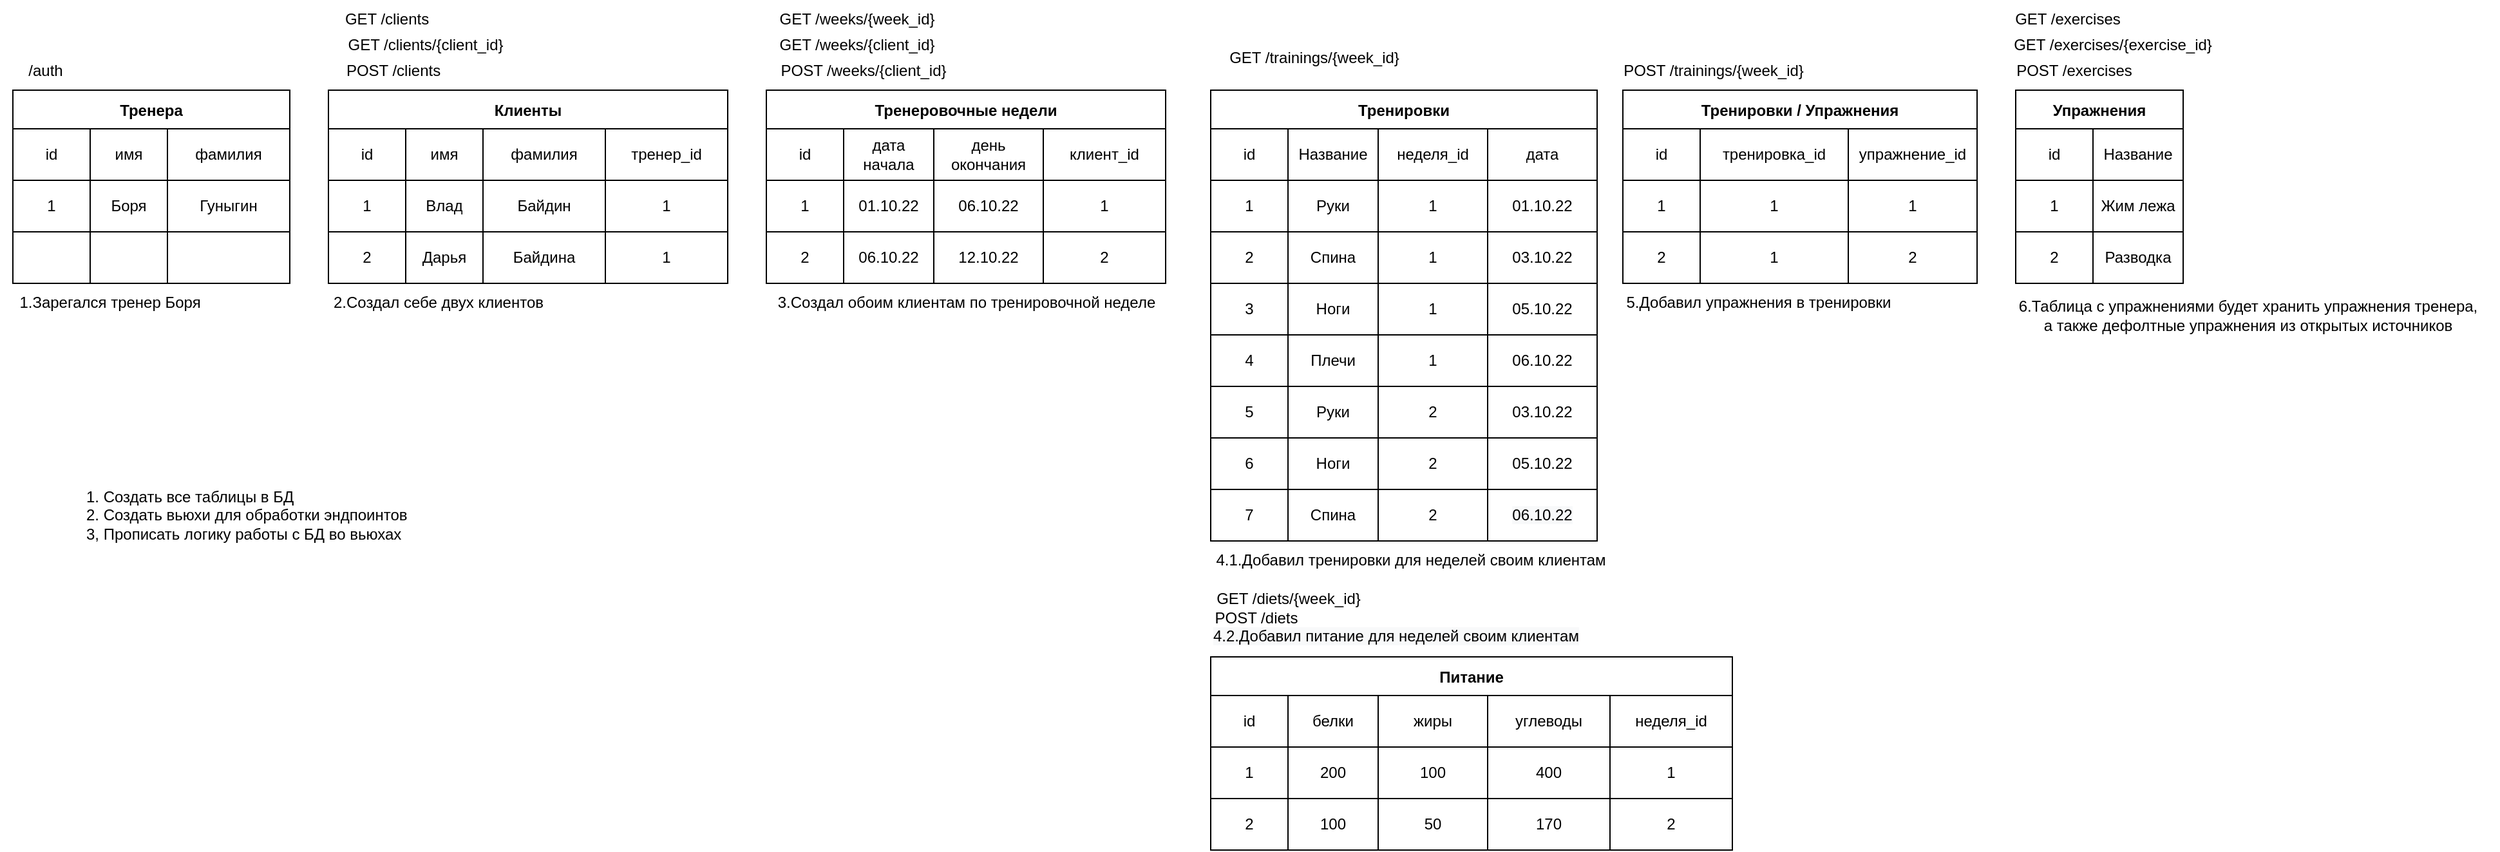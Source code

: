 <mxfile version="20.5.1" type="github">
  <diagram id="R2lEEEUBdFMjLlhIrx00" name="Page-1">
    <mxGraphModel dx="780" dy="605" grid="1" gridSize="10" guides="1" tooltips="1" connect="1" arrows="1" fold="1" page="1" pageScale="1" pageWidth="850" pageHeight="1100" math="0" shadow="0" extFonts="Permanent Marker^https://fonts.googleapis.com/css?family=Permanent+Marker">
      <root>
        <mxCell id="0" />
        <mxCell id="1" parent="0" />
        <mxCell id="WvGkUx12fN6-GQ40ByEk-75" value="Тренера" style="shape=table;startSize=30;container=1;collapsible=0;childLayout=tableLayout;fontStyle=1;align=center;" parent="1" vertex="1">
          <mxGeometry x="220" y="140" width="215" height="150" as="geometry" />
        </mxCell>
        <mxCell id="WvGkUx12fN6-GQ40ByEk-76" value="" style="shape=tableRow;horizontal=0;startSize=0;swimlaneHead=0;swimlaneBody=0;top=0;left=0;bottom=0;right=0;collapsible=0;dropTarget=0;fillColor=none;points=[[0,0.5],[1,0.5]];portConstraint=eastwest;" parent="WvGkUx12fN6-GQ40ByEk-75" vertex="1">
          <mxGeometry y="30" width="215" height="40" as="geometry" />
        </mxCell>
        <mxCell id="WvGkUx12fN6-GQ40ByEk-77" value="id" style="shape=partialRectangle;html=1;whiteSpace=wrap;connectable=0;fillColor=none;top=0;left=0;bottom=0;right=0;overflow=hidden;" parent="WvGkUx12fN6-GQ40ByEk-76" vertex="1">
          <mxGeometry width="60" height="40" as="geometry">
            <mxRectangle width="60" height="40" as="alternateBounds" />
          </mxGeometry>
        </mxCell>
        <mxCell id="WvGkUx12fN6-GQ40ByEk-78" value="имя" style="shape=partialRectangle;html=1;whiteSpace=wrap;connectable=0;fillColor=none;top=0;left=0;bottom=0;right=0;overflow=hidden;" parent="WvGkUx12fN6-GQ40ByEk-76" vertex="1">
          <mxGeometry x="60" width="60" height="40" as="geometry">
            <mxRectangle width="60" height="40" as="alternateBounds" />
          </mxGeometry>
        </mxCell>
        <mxCell id="WvGkUx12fN6-GQ40ByEk-79" value="фамилия" style="shape=partialRectangle;html=1;whiteSpace=wrap;connectable=0;fillColor=none;top=0;left=0;bottom=0;right=0;overflow=hidden;" parent="WvGkUx12fN6-GQ40ByEk-76" vertex="1">
          <mxGeometry x="120" width="95" height="40" as="geometry">
            <mxRectangle width="95" height="40" as="alternateBounds" />
          </mxGeometry>
        </mxCell>
        <mxCell id="WvGkUx12fN6-GQ40ByEk-80" value="" style="shape=tableRow;horizontal=0;startSize=0;swimlaneHead=0;swimlaneBody=0;top=0;left=0;bottom=0;right=0;collapsible=0;dropTarget=0;fillColor=none;points=[[0,0.5],[1,0.5]];portConstraint=eastwest;" parent="WvGkUx12fN6-GQ40ByEk-75" vertex="1">
          <mxGeometry y="70" width="215" height="40" as="geometry" />
        </mxCell>
        <mxCell id="WvGkUx12fN6-GQ40ByEk-81" value="1" style="shape=partialRectangle;html=1;whiteSpace=wrap;connectable=0;fillColor=none;top=0;left=0;bottom=0;right=0;overflow=hidden;" parent="WvGkUx12fN6-GQ40ByEk-80" vertex="1">
          <mxGeometry width="60" height="40" as="geometry">
            <mxRectangle width="60" height="40" as="alternateBounds" />
          </mxGeometry>
        </mxCell>
        <mxCell id="WvGkUx12fN6-GQ40ByEk-82" value="Боря" style="shape=partialRectangle;html=1;whiteSpace=wrap;connectable=0;fillColor=none;top=0;left=0;bottom=0;right=0;overflow=hidden;" parent="WvGkUx12fN6-GQ40ByEk-80" vertex="1">
          <mxGeometry x="60" width="60" height="40" as="geometry">
            <mxRectangle width="60" height="40" as="alternateBounds" />
          </mxGeometry>
        </mxCell>
        <mxCell id="WvGkUx12fN6-GQ40ByEk-83" value="Гуныгин" style="shape=partialRectangle;html=1;whiteSpace=wrap;connectable=0;fillColor=none;top=0;left=0;bottom=0;right=0;overflow=hidden;" parent="WvGkUx12fN6-GQ40ByEk-80" vertex="1">
          <mxGeometry x="120" width="95" height="40" as="geometry">
            <mxRectangle width="95" height="40" as="alternateBounds" />
          </mxGeometry>
        </mxCell>
        <mxCell id="WvGkUx12fN6-GQ40ByEk-84" value="" style="shape=tableRow;horizontal=0;startSize=0;swimlaneHead=0;swimlaneBody=0;top=0;left=0;bottom=0;right=0;collapsible=0;dropTarget=0;fillColor=none;points=[[0,0.5],[1,0.5]];portConstraint=eastwest;" parent="WvGkUx12fN6-GQ40ByEk-75" vertex="1">
          <mxGeometry y="110" width="215" height="40" as="geometry" />
        </mxCell>
        <mxCell id="WvGkUx12fN6-GQ40ByEk-85" value="" style="shape=partialRectangle;html=1;whiteSpace=wrap;connectable=0;fillColor=none;top=0;left=0;bottom=0;right=0;overflow=hidden;" parent="WvGkUx12fN6-GQ40ByEk-84" vertex="1">
          <mxGeometry width="60" height="40" as="geometry">
            <mxRectangle width="60" height="40" as="alternateBounds" />
          </mxGeometry>
        </mxCell>
        <mxCell id="WvGkUx12fN6-GQ40ByEk-86" value="" style="shape=partialRectangle;html=1;whiteSpace=wrap;connectable=0;fillColor=none;top=0;left=0;bottom=0;right=0;overflow=hidden;" parent="WvGkUx12fN6-GQ40ByEk-84" vertex="1">
          <mxGeometry x="60" width="60" height="40" as="geometry">
            <mxRectangle width="60" height="40" as="alternateBounds" />
          </mxGeometry>
        </mxCell>
        <mxCell id="WvGkUx12fN6-GQ40ByEk-87" value="" style="shape=partialRectangle;html=1;whiteSpace=wrap;connectable=0;fillColor=none;top=0;left=0;bottom=0;right=0;overflow=hidden;" parent="WvGkUx12fN6-GQ40ByEk-84" vertex="1">
          <mxGeometry x="120" width="95" height="40" as="geometry">
            <mxRectangle width="95" height="40" as="alternateBounds" />
          </mxGeometry>
        </mxCell>
        <mxCell id="WvGkUx12fN6-GQ40ByEk-106" value="Клиенты" style="shape=table;startSize=30;container=1;collapsible=0;childLayout=tableLayout;fontStyle=1;align=center;" parent="1" vertex="1">
          <mxGeometry x="465" y="140" width="310" height="150" as="geometry" />
        </mxCell>
        <mxCell id="WvGkUx12fN6-GQ40ByEk-107" value="" style="shape=tableRow;horizontal=0;startSize=0;swimlaneHead=0;swimlaneBody=0;top=0;left=0;bottom=0;right=0;collapsible=0;dropTarget=0;fillColor=none;points=[[0,0.5],[1,0.5]];portConstraint=eastwest;" parent="WvGkUx12fN6-GQ40ByEk-106" vertex="1">
          <mxGeometry y="30" width="310" height="40" as="geometry" />
        </mxCell>
        <mxCell id="WvGkUx12fN6-GQ40ByEk-108" value="id" style="shape=partialRectangle;html=1;whiteSpace=wrap;connectable=0;fillColor=none;top=0;left=0;bottom=0;right=0;overflow=hidden;" parent="WvGkUx12fN6-GQ40ByEk-107" vertex="1">
          <mxGeometry width="60" height="40" as="geometry">
            <mxRectangle width="60" height="40" as="alternateBounds" />
          </mxGeometry>
        </mxCell>
        <mxCell id="WvGkUx12fN6-GQ40ByEk-109" value="имя" style="shape=partialRectangle;html=1;whiteSpace=wrap;connectable=0;fillColor=none;top=0;left=0;bottom=0;right=0;overflow=hidden;" parent="WvGkUx12fN6-GQ40ByEk-107" vertex="1">
          <mxGeometry x="60" width="60" height="40" as="geometry">
            <mxRectangle width="60" height="40" as="alternateBounds" />
          </mxGeometry>
        </mxCell>
        <mxCell id="WvGkUx12fN6-GQ40ByEk-110" value="фамилия" style="shape=partialRectangle;html=1;whiteSpace=wrap;connectable=0;fillColor=none;top=0;left=0;bottom=0;right=0;overflow=hidden;" parent="WvGkUx12fN6-GQ40ByEk-107" vertex="1">
          <mxGeometry x="120" width="95" height="40" as="geometry">
            <mxRectangle width="95" height="40" as="alternateBounds" />
          </mxGeometry>
        </mxCell>
        <mxCell id="WvGkUx12fN6-GQ40ByEk-128" value="тренер_id" style="shape=partialRectangle;html=1;whiteSpace=wrap;connectable=0;fillColor=none;top=0;left=0;bottom=0;right=0;overflow=hidden;" parent="WvGkUx12fN6-GQ40ByEk-107" vertex="1">
          <mxGeometry x="215" width="95" height="40" as="geometry">
            <mxRectangle width="95" height="40" as="alternateBounds" />
          </mxGeometry>
        </mxCell>
        <mxCell id="WvGkUx12fN6-GQ40ByEk-111" value="" style="shape=tableRow;horizontal=0;startSize=0;swimlaneHead=0;swimlaneBody=0;top=0;left=0;bottom=0;right=0;collapsible=0;dropTarget=0;fillColor=none;points=[[0,0.5],[1,0.5]];portConstraint=eastwest;" parent="WvGkUx12fN6-GQ40ByEk-106" vertex="1">
          <mxGeometry y="70" width="310" height="40" as="geometry" />
        </mxCell>
        <mxCell id="WvGkUx12fN6-GQ40ByEk-112" value="1" style="shape=partialRectangle;html=1;whiteSpace=wrap;connectable=0;fillColor=none;top=0;left=0;bottom=0;right=0;overflow=hidden;" parent="WvGkUx12fN6-GQ40ByEk-111" vertex="1">
          <mxGeometry width="60" height="40" as="geometry">
            <mxRectangle width="60" height="40" as="alternateBounds" />
          </mxGeometry>
        </mxCell>
        <mxCell id="WvGkUx12fN6-GQ40ByEk-113" value="Влад" style="shape=partialRectangle;html=1;whiteSpace=wrap;connectable=0;fillColor=none;top=0;left=0;bottom=0;right=0;overflow=hidden;" parent="WvGkUx12fN6-GQ40ByEk-111" vertex="1">
          <mxGeometry x="60" width="60" height="40" as="geometry">
            <mxRectangle width="60" height="40" as="alternateBounds" />
          </mxGeometry>
        </mxCell>
        <mxCell id="WvGkUx12fN6-GQ40ByEk-114" value="Байдин" style="shape=partialRectangle;html=1;whiteSpace=wrap;connectable=0;fillColor=none;top=0;left=0;bottom=0;right=0;overflow=hidden;" parent="WvGkUx12fN6-GQ40ByEk-111" vertex="1">
          <mxGeometry x="120" width="95" height="40" as="geometry">
            <mxRectangle width="95" height="40" as="alternateBounds" />
          </mxGeometry>
        </mxCell>
        <mxCell id="WvGkUx12fN6-GQ40ByEk-129" value="1" style="shape=partialRectangle;html=1;whiteSpace=wrap;connectable=0;fillColor=none;top=0;left=0;bottom=0;right=0;overflow=hidden;" parent="WvGkUx12fN6-GQ40ByEk-111" vertex="1">
          <mxGeometry x="215" width="95" height="40" as="geometry">
            <mxRectangle width="95" height="40" as="alternateBounds" />
          </mxGeometry>
        </mxCell>
        <mxCell id="WvGkUx12fN6-GQ40ByEk-115" value="" style="shape=tableRow;horizontal=0;startSize=0;swimlaneHead=0;swimlaneBody=0;top=0;left=0;bottom=0;right=0;collapsible=0;dropTarget=0;fillColor=none;points=[[0,0.5],[1,0.5]];portConstraint=eastwest;" parent="WvGkUx12fN6-GQ40ByEk-106" vertex="1">
          <mxGeometry y="110" width="310" height="40" as="geometry" />
        </mxCell>
        <mxCell id="WvGkUx12fN6-GQ40ByEk-116" value="2" style="shape=partialRectangle;html=1;whiteSpace=wrap;connectable=0;fillColor=none;top=0;left=0;bottom=0;right=0;overflow=hidden;" parent="WvGkUx12fN6-GQ40ByEk-115" vertex="1">
          <mxGeometry width="60" height="40" as="geometry">
            <mxRectangle width="60" height="40" as="alternateBounds" />
          </mxGeometry>
        </mxCell>
        <mxCell id="WvGkUx12fN6-GQ40ByEk-117" value="Дарья" style="shape=partialRectangle;html=1;whiteSpace=wrap;connectable=0;fillColor=none;top=0;left=0;bottom=0;right=0;overflow=hidden;" parent="WvGkUx12fN6-GQ40ByEk-115" vertex="1">
          <mxGeometry x="60" width="60" height="40" as="geometry">
            <mxRectangle width="60" height="40" as="alternateBounds" />
          </mxGeometry>
        </mxCell>
        <mxCell id="WvGkUx12fN6-GQ40ByEk-118" value="Байдина" style="shape=partialRectangle;html=1;whiteSpace=wrap;connectable=0;fillColor=none;top=0;left=0;bottom=0;right=0;overflow=hidden;" parent="WvGkUx12fN6-GQ40ByEk-115" vertex="1">
          <mxGeometry x="120" width="95" height="40" as="geometry">
            <mxRectangle width="95" height="40" as="alternateBounds" />
          </mxGeometry>
        </mxCell>
        <mxCell id="WvGkUx12fN6-GQ40ByEk-130" value="1" style="shape=partialRectangle;html=1;whiteSpace=wrap;connectable=0;fillColor=none;top=0;left=0;bottom=0;right=0;overflow=hidden;" parent="WvGkUx12fN6-GQ40ByEk-115" vertex="1">
          <mxGeometry x="215" width="95" height="40" as="geometry">
            <mxRectangle width="95" height="40" as="alternateBounds" />
          </mxGeometry>
        </mxCell>
        <mxCell id="WvGkUx12fN6-GQ40ByEk-131" value="Тренеровочные недели" style="shape=table;startSize=30;container=1;collapsible=0;childLayout=tableLayout;fontStyle=1;align=center;" parent="1" vertex="1">
          <mxGeometry x="805" y="140" width="310" height="150" as="geometry" />
        </mxCell>
        <mxCell id="WvGkUx12fN6-GQ40ByEk-132" value="" style="shape=tableRow;horizontal=0;startSize=0;swimlaneHead=0;swimlaneBody=0;top=0;left=0;bottom=0;right=0;collapsible=0;dropTarget=0;fillColor=none;points=[[0,0.5],[1,0.5]];portConstraint=eastwest;" parent="WvGkUx12fN6-GQ40ByEk-131" vertex="1">
          <mxGeometry y="30" width="310" height="40" as="geometry" />
        </mxCell>
        <mxCell id="WvGkUx12fN6-GQ40ByEk-133" value="id" style="shape=partialRectangle;html=1;whiteSpace=wrap;connectable=0;fillColor=none;top=0;left=0;bottom=0;right=0;overflow=hidden;" parent="WvGkUx12fN6-GQ40ByEk-132" vertex="1">
          <mxGeometry width="60" height="40" as="geometry">
            <mxRectangle width="60" height="40" as="alternateBounds" />
          </mxGeometry>
        </mxCell>
        <mxCell id="WvGkUx12fN6-GQ40ByEk-134" value="дата&lt;br&gt;начала" style="shape=partialRectangle;html=1;whiteSpace=wrap;connectable=0;fillColor=none;top=0;left=0;bottom=0;right=0;overflow=hidden;" parent="WvGkUx12fN6-GQ40ByEk-132" vertex="1">
          <mxGeometry x="60" width="70" height="40" as="geometry">
            <mxRectangle width="70" height="40" as="alternateBounds" />
          </mxGeometry>
        </mxCell>
        <mxCell id="WvGkUx12fN6-GQ40ByEk-135" value="день окончания" style="shape=partialRectangle;html=1;whiteSpace=wrap;connectable=0;fillColor=none;top=0;left=0;bottom=0;right=0;overflow=hidden;" parent="WvGkUx12fN6-GQ40ByEk-132" vertex="1">
          <mxGeometry x="130" width="85" height="40" as="geometry">
            <mxRectangle width="85" height="40" as="alternateBounds" />
          </mxGeometry>
        </mxCell>
        <mxCell id="WvGkUx12fN6-GQ40ByEk-136" value="клиент_id" style="shape=partialRectangle;html=1;whiteSpace=wrap;connectable=0;fillColor=none;top=0;left=0;bottom=0;right=0;overflow=hidden;" parent="WvGkUx12fN6-GQ40ByEk-132" vertex="1">
          <mxGeometry x="215" width="95" height="40" as="geometry">
            <mxRectangle width="95" height="40" as="alternateBounds" />
          </mxGeometry>
        </mxCell>
        <mxCell id="WvGkUx12fN6-GQ40ByEk-137" value="" style="shape=tableRow;horizontal=0;startSize=0;swimlaneHead=0;swimlaneBody=0;top=0;left=0;bottom=0;right=0;collapsible=0;dropTarget=0;fillColor=none;points=[[0,0.5],[1,0.5]];portConstraint=eastwest;" parent="WvGkUx12fN6-GQ40ByEk-131" vertex="1">
          <mxGeometry y="70" width="310" height="40" as="geometry" />
        </mxCell>
        <mxCell id="WvGkUx12fN6-GQ40ByEk-138" value="1" style="shape=partialRectangle;html=1;whiteSpace=wrap;connectable=0;fillColor=none;top=0;left=0;bottom=0;right=0;overflow=hidden;" parent="WvGkUx12fN6-GQ40ByEk-137" vertex="1">
          <mxGeometry width="60" height="40" as="geometry">
            <mxRectangle width="60" height="40" as="alternateBounds" />
          </mxGeometry>
        </mxCell>
        <mxCell id="WvGkUx12fN6-GQ40ByEk-139" value="01.10.22" style="shape=partialRectangle;html=1;whiteSpace=wrap;connectable=0;fillColor=none;top=0;left=0;bottom=0;right=0;overflow=hidden;" parent="WvGkUx12fN6-GQ40ByEk-137" vertex="1">
          <mxGeometry x="60" width="70" height="40" as="geometry">
            <mxRectangle width="70" height="40" as="alternateBounds" />
          </mxGeometry>
        </mxCell>
        <mxCell id="WvGkUx12fN6-GQ40ByEk-140" value="06.10.22" style="shape=partialRectangle;html=1;whiteSpace=wrap;connectable=0;fillColor=none;top=0;left=0;bottom=0;right=0;overflow=hidden;" parent="WvGkUx12fN6-GQ40ByEk-137" vertex="1">
          <mxGeometry x="130" width="85" height="40" as="geometry">
            <mxRectangle width="85" height="40" as="alternateBounds" />
          </mxGeometry>
        </mxCell>
        <mxCell id="WvGkUx12fN6-GQ40ByEk-141" value="1" style="shape=partialRectangle;html=1;whiteSpace=wrap;connectable=0;fillColor=none;top=0;left=0;bottom=0;right=0;overflow=hidden;" parent="WvGkUx12fN6-GQ40ByEk-137" vertex="1">
          <mxGeometry x="215" width="95" height="40" as="geometry">
            <mxRectangle width="95" height="40" as="alternateBounds" />
          </mxGeometry>
        </mxCell>
        <mxCell id="WvGkUx12fN6-GQ40ByEk-142" value="" style="shape=tableRow;horizontal=0;startSize=0;swimlaneHead=0;swimlaneBody=0;top=0;left=0;bottom=0;right=0;collapsible=0;dropTarget=0;fillColor=none;points=[[0,0.5],[1,0.5]];portConstraint=eastwest;" parent="WvGkUx12fN6-GQ40ByEk-131" vertex="1">
          <mxGeometry y="110" width="310" height="40" as="geometry" />
        </mxCell>
        <mxCell id="WvGkUx12fN6-GQ40ByEk-143" value="2" style="shape=partialRectangle;html=1;whiteSpace=wrap;connectable=0;fillColor=none;top=0;left=0;bottom=0;right=0;overflow=hidden;" parent="WvGkUx12fN6-GQ40ByEk-142" vertex="1">
          <mxGeometry width="60" height="40" as="geometry">
            <mxRectangle width="60" height="40" as="alternateBounds" />
          </mxGeometry>
        </mxCell>
        <mxCell id="WvGkUx12fN6-GQ40ByEk-144" value="06.10.22" style="shape=partialRectangle;html=1;whiteSpace=wrap;connectable=0;fillColor=none;top=0;left=0;bottom=0;right=0;overflow=hidden;" parent="WvGkUx12fN6-GQ40ByEk-142" vertex="1">
          <mxGeometry x="60" width="70" height="40" as="geometry">
            <mxRectangle width="70" height="40" as="alternateBounds" />
          </mxGeometry>
        </mxCell>
        <mxCell id="WvGkUx12fN6-GQ40ByEk-145" value="12.10.22" style="shape=partialRectangle;html=1;whiteSpace=wrap;connectable=0;fillColor=none;top=0;left=0;bottom=0;right=0;overflow=hidden;" parent="WvGkUx12fN6-GQ40ByEk-142" vertex="1">
          <mxGeometry x="130" width="85" height="40" as="geometry">
            <mxRectangle width="85" height="40" as="alternateBounds" />
          </mxGeometry>
        </mxCell>
        <mxCell id="WvGkUx12fN6-GQ40ByEk-146" value="2" style="shape=partialRectangle;html=1;whiteSpace=wrap;connectable=0;fillColor=none;top=0;left=0;bottom=0;right=0;overflow=hidden;" parent="WvGkUx12fN6-GQ40ByEk-142" vertex="1">
          <mxGeometry x="215" width="95" height="40" as="geometry">
            <mxRectangle width="95" height="40" as="alternateBounds" />
          </mxGeometry>
        </mxCell>
        <mxCell id="WvGkUx12fN6-GQ40ByEk-147" value="Тренировки" style="shape=table;startSize=30;container=1;collapsible=0;childLayout=tableLayout;fontStyle=1;align=center;" parent="1" vertex="1">
          <mxGeometry x="1150" y="140" width="300" height="350" as="geometry" />
        </mxCell>
        <mxCell id="WvGkUx12fN6-GQ40ByEk-148" value="" style="shape=tableRow;horizontal=0;startSize=0;swimlaneHead=0;swimlaneBody=0;top=0;left=0;bottom=0;right=0;collapsible=0;dropTarget=0;fillColor=none;points=[[0,0.5],[1,0.5]];portConstraint=eastwest;" parent="WvGkUx12fN6-GQ40ByEk-147" vertex="1">
          <mxGeometry y="30" width="300" height="40" as="geometry" />
        </mxCell>
        <mxCell id="WvGkUx12fN6-GQ40ByEk-149" value="id" style="shape=partialRectangle;html=1;whiteSpace=wrap;connectable=0;fillColor=none;top=0;left=0;bottom=0;right=0;overflow=hidden;" parent="WvGkUx12fN6-GQ40ByEk-148" vertex="1">
          <mxGeometry width="60" height="40" as="geometry">
            <mxRectangle width="60" height="40" as="alternateBounds" />
          </mxGeometry>
        </mxCell>
        <mxCell id="WvGkUx12fN6-GQ40ByEk-150" value="Название" style="shape=partialRectangle;html=1;whiteSpace=wrap;connectable=0;fillColor=none;top=0;left=0;bottom=0;right=0;overflow=hidden;" parent="WvGkUx12fN6-GQ40ByEk-148" vertex="1">
          <mxGeometry x="60" width="70" height="40" as="geometry">
            <mxRectangle width="70" height="40" as="alternateBounds" />
          </mxGeometry>
        </mxCell>
        <mxCell id="WvGkUx12fN6-GQ40ByEk-151" value="неделя_id" style="shape=partialRectangle;html=1;whiteSpace=wrap;connectable=0;fillColor=none;top=0;left=0;bottom=0;right=0;overflow=hidden;" parent="WvGkUx12fN6-GQ40ByEk-148" vertex="1">
          <mxGeometry x="130" width="85" height="40" as="geometry">
            <mxRectangle width="85" height="40" as="alternateBounds" />
          </mxGeometry>
        </mxCell>
        <mxCell id="WvGkUx12fN6-GQ40ByEk-231" value="дата" style="shape=partialRectangle;html=1;whiteSpace=wrap;connectable=0;fillColor=none;top=0;left=0;bottom=0;right=0;overflow=hidden;" parent="WvGkUx12fN6-GQ40ByEk-148" vertex="1">
          <mxGeometry x="215" width="85" height="40" as="geometry">
            <mxRectangle width="85" height="40" as="alternateBounds" />
          </mxGeometry>
        </mxCell>
        <mxCell id="WvGkUx12fN6-GQ40ByEk-153" value="" style="shape=tableRow;horizontal=0;startSize=0;swimlaneHead=0;swimlaneBody=0;top=0;left=0;bottom=0;right=0;collapsible=0;dropTarget=0;fillColor=none;points=[[0,0.5],[1,0.5]];portConstraint=eastwest;" parent="WvGkUx12fN6-GQ40ByEk-147" vertex="1">
          <mxGeometry y="70" width="300" height="40" as="geometry" />
        </mxCell>
        <mxCell id="WvGkUx12fN6-GQ40ByEk-154" value="1" style="shape=partialRectangle;html=1;whiteSpace=wrap;connectable=0;fillColor=none;top=0;left=0;bottom=0;right=0;overflow=hidden;" parent="WvGkUx12fN6-GQ40ByEk-153" vertex="1">
          <mxGeometry width="60" height="40" as="geometry">
            <mxRectangle width="60" height="40" as="alternateBounds" />
          </mxGeometry>
        </mxCell>
        <mxCell id="WvGkUx12fN6-GQ40ByEk-155" value="Руки" style="shape=partialRectangle;html=1;whiteSpace=wrap;connectable=0;fillColor=none;top=0;left=0;bottom=0;right=0;overflow=hidden;" parent="WvGkUx12fN6-GQ40ByEk-153" vertex="1">
          <mxGeometry x="60" width="70" height="40" as="geometry">
            <mxRectangle width="70" height="40" as="alternateBounds" />
          </mxGeometry>
        </mxCell>
        <mxCell id="WvGkUx12fN6-GQ40ByEk-156" value="1" style="shape=partialRectangle;html=1;whiteSpace=wrap;connectable=0;fillColor=none;top=0;left=0;bottom=0;right=0;overflow=hidden;" parent="WvGkUx12fN6-GQ40ByEk-153" vertex="1">
          <mxGeometry x="130" width="85" height="40" as="geometry">
            <mxRectangle width="85" height="40" as="alternateBounds" />
          </mxGeometry>
        </mxCell>
        <mxCell id="WvGkUx12fN6-GQ40ByEk-232" value="01.10.22" style="shape=partialRectangle;html=1;whiteSpace=wrap;connectable=0;fillColor=none;top=0;left=0;bottom=0;right=0;overflow=hidden;" parent="WvGkUx12fN6-GQ40ByEk-153" vertex="1">
          <mxGeometry x="215" width="85" height="40" as="geometry">
            <mxRectangle width="85" height="40" as="alternateBounds" />
          </mxGeometry>
        </mxCell>
        <mxCell id="WvGkUx12fN6-GQ40ByEk-158" value="" style="shape=tableRow;horizontal=0;startSize=0;swimlaneHead=0;swimlaneBody=0;top=0;left=0;bottom=0;right=0;collapsible=0;dropTarget=0;fillColor=none;points=[[0,0.5],[1,0.5]];portConstraint=eastwest;" parent="WvGkUx12fN6-GQ40ByEk-147" vertex="1">
          <mxGeometry y="110" width="300" height="40" as="geometry" />
        </mxCell>
        <mxCell id="WvGkUx12fN6-GQ40ByEk-159" value="2" style="shape=partialRectangle;html=1;whiteSpace=wrap;connectable=0;fillColor=none;top=0;left=0;bottom=0;right=0;overflow=hidden;" parent="WvGkUx12fN6-GQ40ByEk-158" vertex="1">
          <mxGeometry width="60" height="40" as="geometry">
            <mxRectangle width="60" height="40" as="alternateBounds" />
          </mxGeometry>
        </mxCell>
        <mxCell id="WvGkUx12fN6-GQ40ByEk-160" value="Спина" style="shape=partialRectangle;html=1;whiteSpace=wrap;connectable=0;fillColor=none;top=0;left=0;bottom=0;right=0;overflow=hidden;" parent="WvGkUx12fN6-GQ40ByEk-158" vertex="1">
          <mxGeometry x="60" width="70" height="40" as="geometry">
            <mxRectangle width="70" height="40" as="alternateBounds" />
          </mxGeometry>
        </mxCell>
        <mxCell id="WvGkUx12fN6-GQ40ByEk-161" value="1" style="shape=partialRectangle;html=1;whiteSpace=wrap;connectable=0;fillColor=none;top=0;left=0;bottom=0;right=0;overflow=hidden;" parent="WvGkUx12fN6-GQ40ByEk-158" vertex="1">
          <mxGeometry x="130" width="85" height="40" as="geometry">
            <mxRectangle width="85" height="40" as="alternateBounds" />
          </mxGeometry>
        </mxCell>
        <mxCell id="WvGkUx12fN6-GQ40ByEk-233" value="03.10.22" style="shape=partialRectangle;html=1;whiteSpace=wrap;connectable=0;fillColor=none;top=0;left=0;bottom=0;right=0;overflow=hidden;" parent="WvGkUx12fN6-GQ40ByEk-158" vertex="1">
          <mxGeometry x="215" width="85" height="40" as="geometry">
            <mxRectangle width="85" height="40" as="alternateBounds" />
          </mxGeometry>
        </mxCell>
        <mxCell id="WvGkUx12fN6-GQ40ByEk-201" style="shape=tableRow;horizontal=0;startSize=0;swimlaneHead=0;swimlaneBody=0;top=0;left=0;bottom=0;right=0;collapsible=0;dropTarget=0;fillColor=none;points=[[0,0.5],[1,0.5]];portConstraint=eastwest;" parent="WvGkUx12fN6-GQ40ByEk-147" vertex="1">
          <mxGeometry y="150" width="300" height="40" as="geometry" />
        </mxCell>
        <mxCell id="WvGkUx12fN6-GQ40ByEk-202" value="3" style="shape=partialRectangle;html=1;whiteSpace=wrap;connectable=0;fillColor=none;top=0;left=0;bottom=0;right=0;overflow=hidden;" parent="WvGkUx12fN6-GQ40ByEk-201" vertex="1">
          <mxGeometry width="60" height="40" as="geometry">
            <mxRectangle width="60" height="40" as="alternateBounds" />
          </mxGeometry>
        </mxCell>
        <mxCell id="WvGkUx12fN6-GQ40ByEk-203" value="Ноги" style="shape=partialRectangle;html=1;whiteSpace=wrap;connectable=0;fillColor=none;top=0;left=0;bottom=0;right=0;overflow=hidden;" parent="WvGkUx12fN6-GQ40ByEk-201" vertex="1">
          <mxGeometry x="60" width="70" height="40" as="geometry">
            <mxRectangle width="70" height="40" as="alternateBounds" />
          </mxGeometry>
        </mxCell>
        <mxCell id="WvGkUx12fN6-GQ40ByEk-204" value="1" style="shape=partialRectangle;html=1;whiteSpace=wrap;connectable=0;fillColor=none;top=0;left=0;bottom=0;right=0;overflow=hidden;" parent="WvGkUx12fN6-GQ40ByEk-201" vertex="1">
          <mxGeometry x="130" width="85" height="40" as="geometry">
            <mxRectangle width="85" height="40" as="alternateBounds" />
          </mxGeometry>
        </mxCell>
        <mxCell id="WvGkUx12fN6-GQ40ByEk-234" value="05.10.22" style="shape=partialRectangle;html=1;whiteSpace=wrap;connectable=0;fillColor=none;top=0;left=0;bottom=0;right=0;overflow=hidden;" parent="WvGkUx12fN6-GQ40ByEk-201" vertex="1">
          <mxGeometry x="215" width="85" height="40" as="geometry">
            <mxRectangle width="85" height="40" as="alternateBounds" />
          </mxGeometry>
        </mxCell>
        <mxCell id="WvGkUx12fN6-GQ40ByEk-205" style="shape=tableRow;horizontal=0;startSize=0;swimlaneHead=0;swimlaneBody=0;top=0;left=0;bottom=0;right=0;collapsible=0;dropTarget=0;fillColor=none;points=[[0,0.5],[1,0.5]];portConstraint=eastwest;" parent="WvGkUx12fN6-GQ40ByEk-147" vertex="1">
          <mxGeometry y="190" width="300" height="40" as="geometry" />
        </mxCell>
        <mxCell id="WvGkUx12fN6-GQ40ByEk-206" value="4" style="shape=partialRectangle;html=1;whiteSpace=wrap;connectable=0;fillColor=none;top=0;left=0;bottom=0;right=0;overflow=hidden;" parent="WvGkUx12fN6-GQ40ByEk-205" vertex="1">
          <mxGeometry width="60" height="40" as="geometry">
            <mxRectangle width="60" height="40" as="alternateBounds" />
          </mxGeometry>
        </mxCell>
        <mxCell id="WvGkUx12fN6-GQ40ByEk-207" value="Плечи" style="shape=partialRectangle;html=1;whiteSpace=wrap;connectable=0;fillColor=none;top=0;left=0;bottom=0;right=0;overflow=hidden;" parent="WvGkUx12fN6-GQ40ByEk-205" vertex="1">
          <mxGeometry x="60" width="70" height="40" as="geometry">
            <mxRectangle width="70" height="40" as="alternateBounds" />
          </mxGeometry>
        </mxCell>
        <mxCell id="WvGkUx12fN6-GQ40ByEk-208" value="1" style="shape=partialRectangle;html=1;whiteSpace=wrap;connectable=0;fillColor=none;top=0;left=0;bottom=0;right=0;overflow=hidden;" parent="WvGkUx12fN6-GQ40ByEk-205" vertex="1">
          <mxGeometry x="130" width="85" height="40" as="geometry">
            <mxRectangle width="85" height="40" as="alternateBounds" />
          </mxGeometry>
        </mxCell>
        <mxCell id="WvGkUx12fN6-GQ40ByEk-235" value="06.10.22" style="shape=partialRectangle;html=1;whiteSpace=wrap;connectable=0;fillColor=none;top=0;left=0;bottom=0;right=0;overflow=hidden;" parent="WvGkUx12fN6-GQ40ByEk-205" vertex="1">
          <mxGeometry x="215" width="85" height="40" as="geometry">
            <mxRectangle width="85" height="40" as="alternateBounds" />
          </mxGeometry>
        </mxCell>
        <mxCell id="WvGkUx12fN6-GQ40ByEk-209" style="shape=tableRow;horizontal=0;startSize=0;swimlaneHead=0;swimlaneBody=0;top=0;left=0;bottom=0;right=0;collapsible=0;dropTarget=0;fillColor=none;points=[[0,0.5],[1,0.5]];portConstraint=eastwest;" parent="WvGkUx12fN6-GQ40ByEk-147" vertex="1">
          <mxGeometry y="230" width="300" height="40" as="geometry" />
        </mxCell>
        <mxCell id="WvGkUx12fN6-GQ40ByEk-210" value="5" style="shape=partialRectangle;html=1;whiteSpace=wrap;connectable=0;fillColor=none;top=0;left=0;bottom=0;right=0;overflow=hidden;" parent="WvGkUx12fN6-GQ40ByEk-209" vertex="1">
          <mxGeometry width="60" height="40" as="geometry">
            <mxRectangle width="60" height="40" as="alternateBounds" />
          </mxGeometry>
        </mxCell>
        <mxCell id="WvGkUx12fN6-GQ40ByEk-211" value="Руки" style="shape=partialRectangle;html=1;whiteSpace=wrap;connectable=0;fillColor=none;top=0;left=0;bottom=0;right=0;overflow=hidden;" parent="WvGkUx12fN6-GQ40ByEk-209" vertex="1">
          <mxGeometry x="60" width="70" height="40" as="geometry">
            <mxRectangle width="70" height="40" as="alternateBounds" />
          </mxGeometry>
        </mxCell>
        <mxCell id="WvGkUx12fN6-GQ40ByEk-212" value="2" style="shape=partialRectangle;html=1;whiteSpace=wrap;connectable=0;fillColor=none;top=0;left=0;bottom=0;right=0;overflow=hidden;" parent="WvGkUx12fN6-GQ40ByEk-209" vertex="1">
          <mxGeometry x="130" width="85" height="40" as="geometry">
            <mxRectangle width="85" height="40" as="alternateBounds" />
          </mxGeometry>
        </mxCell>
        <mxCell id="WvGkUx12fN6-GQ40ByEk-236" value="03.10.22" style="shape=partialRectangle;html=1;whiteSpace=wrap;connectable=0;fillColor=none;top=0;left=0;bottom=0;right=0;overflow=hidden;" parent="WvGkUx12fN6-GQ40ByEk-209" vertex="1">
          <mxGeometry x="215" width="85" height="40" as="geometry">
            <mxRectangle width="85" height="40" as="alternateBounds" />
          </mxGeometry>
        </mxCell>
        <mxCell id="WvGkUx12fN6-GQ40ByEk-213" style="shape=tableRow;horizontal=0;startSize=0;swimlaneHead=0;swimlaneBody=0;top=0;left=0;bottom=0;right=0;collapsible=0;dropTarget=0;fillColor=none;points=[[0,0.5],[1,0.5]];portConstraint=eastwest;" parent="WvGkUx12fN6-GQ40ByEk-147" vertex="1">
          <mxGeometry y="270" width="300" height="40" as="geometry" />
        </mxCell>
        <mxCell id="WvGkUx12fN6-GQ40ByEk-214" value="6" style="shape=partialRectangle;html=1;whiteSpace=wrap;connectable=0;fillColor=none;top=0;left=0;bottom=0;right=0;overflow=hidden;" parent="WvGkUx12fN6-GQ40ByEk-213" vertex="1">
          <mxGeometry width="60" height="40" as="geometry">
            <mxRectangle width="60" height="40" as="alternateBounds" />
          </mxGeometry>
        </mxCell>
        <mxCell id="WvGkUx12fN6-GQ40ByEk-215" value="Ноги" style="shape=partialRectangle;html=1;whiteSpace=wrap;connectable=0;fillColor=none;top=0;left=0;bottom=0;right=0;overflow=hidden;" parent="WvGkUx12fN6-GQ40ByEk-213" vertex="1">
          <mxGeometry x="60" width="70" height="40" as="geometry">
            <mxRectangle width="70" height="40" as="alternateBounds" />
          </mxGeometry>
        </mxCell>
        <mxCell id="WvGkUx12fN6-GQ40ByEk-216" value="2" style="shape=partialRectangle;html=1;whiteSpace=wrap;connectable=0;fillColor=none;top=0;left=0;bottom=0;right=0;overflow=hidden;" parent="WvGkUx12fN6-GQ40ByEk-213" vertex="1">
          <mxGeometry x="130" width="85" height="40" as="geometry">
            <mxRectangle width="85" height="40" as="alternateBounds" />
          </mxGeometry>
        </mxCell>
        <mxCell id="WvGkUx12fN6-GQ40ByEk-237" value="05.10.22" style="shape=partialRectangle;html=1;whiteSpace=wrap;connectable=0;fillColor=none;top=0;left=0;bottom=0;right=0;overflow=hidden;" parent="WvGkUx12fN6-GQ40ByEk-213" vertex="1">
          <mxGeometry x="215" width="85" height="40" as="geometry">
            <mxRectangle width="85" height="40" as="alternateBounds" />
          </mxGeometry>
        </mxCell>
        <mxCell id="WvGkUx12fN6-GQ40ByEk-217" style="shape=tableRow;horizontal=0;startSize=0;swimlaneHead=0;swimlaneBody=0;top=0;left=0;bottom=0;right=0;collapsible=0;dropTarget=0;fillColor=none;points=[[0,0.5],[1,0.5]];portConstraint=eastwest;" parent="WvGkUx12fN6-GQ40ByEk-147" vertex="1">
          <mxGeometry y="310" width="300" height="40" as="geometry" />
        </mxCell>
        <mxCell id="WvGkUx12fN6-GQ40ByEk-218" value="7" style="shape=partialRectangle;html=1;whiteSpace=wrap;connectable=0;fillColor=none;top=0;left=0;bottom=0;right=0;overflow=hidden;" parent="WvGkUx12fN6-GQ40ByEk-217" vertex="1">
          <mxGeometry width="60" height="40" as="geometry">
            <mxRectangle width="60" height="40" as="alternateBounds" />
          </mxGeometry>
        </mxCell>
        <mxCell id="WvGkUx12fN6-GQ40ByEk-219" value="Спина" style="shape=partialRectangle;html=1;whiteSpace=wrap;connectable=0;fillColor=none;top=0;left=0;bottom=0;right=0;overflow=hidden;" parent="WvGkUx12fN6-GQ40ByEk-217" vertex="1">
          <mxGeometry x="60" width="70" height="40" as="geometry">
            <mxRectangle width="70" height="40" as="alternateBounds" />
          </mxGeometry>
        </mxCell>
        <mxCell id="WvGkUx12fN6-GQ40ByEk-220" value="2" style="shape=partialRectangle;html=1;whiteSpace=wrap;connectable=0;fillColor=none;top=0;left=0;bottom=0;right=0;overflow=hidden;" parent="WvGkUx12fN6-GQ40ByEk-217" vertex="1">
          <mxGeometry x="130" width="85" height="40" as="geometry">
            <mxRectangle width="85" height="40" as="alternateBounds" />
          </mxGeometry>
        </mxCell>
        <mxCell id="WvGkUx12fN6-GQ40ByEk-238" value="&lt;meta charset=&quot;utf-8&quot;&gt;&lt;span style=&quot;color: rgb(0, 0, 0); font-family: Helvetica; font-size: 12px; font-style: normal; font-variant-ligatures: normal; font-variant-caps: normal; font-weight: 400; letter-spacing: normal; orphans: 2; text-align: center; text-indent: 0px; text-transform: none; widows: 2; word-spacing: 0px; -webkit-text-stroke-width: 0px; background-color: rgb(248, 249, 250); text-decoration-thickness: initial; text-decoration-style: initial; text-decoration-color: initial; float: none; display: inline !important;&quot;&gt;06.10.22&lt;/span&gt;" style="shape=partialRectangle;html=1;whiteSpace=wrap;connectable=0;fillColor=none;top=0;left=0;bottom=0;right=0;overflow=hidden;" parent="WvGkUx12fN6-GQ40ByEk-217" vertex="1">
          <mxGeometry x="215" width="85" height="40" as="geometry">
            <mxRectangle width="85" height="40" as="alternateBounds" />
          </mxGeometry>
        </mxCell>
        <mxCell id="WvGkUx12fN6-GQ40ByEk-166" value="Тренировки / Упражнения" style="shape=table;startSize=30;container=1;collapsible=0;childLayout=tableLayout;fontStyle=1;align=center;" parent="1" vertex="1">
          <mxGeometry x="1470" y="140" width="275" height="150" as="geometry" />
        </mxCell>
        <mxCell id="WvGkUx12fN6-GQ40ByEk-167" value="" style="shape=tableRow;horizontal=0;startSize=0;swimlaneHead=0;swimlaneBody=0;top=0;left=0;bottom=0;right=0;collapsible=0;dropTarget=0;fillColor=none;points=[[0,0.5],[1,0.5]];portConstraint=eastwest;" parent="WvGkUx12fN6-GQ40ByEk-166" vertex="1">
          <mxGeometry y="30" width="275" height="40" as="geometry" />
        </mxCell>
        <mxCell id="WvGkUx12fN6-GQ40ByEk-168" value="id" style="shape=partialRectangle;html=1;whiteSpace=wrap;connectable=0;fillColor=none;top=0;left=0;bottom=0;right=0;overflow=hidden;" parent="WvGkUx12fN6-GQ40ByEk-167" vertex="1">
          <mxGeometry width="60" height="40" as="geometry">
            <mxRectangle width="60" height="40" as="alternateBounds" />
          </mxGeometry>
        </mxCell>
        <mxCell id="WvGkUx12fN6-GQ40ByEk-169" value="тренировка_id" style="shape=partialRectangle;html=1;whiteSpace=wrap;connectable=0;fillColor=none;top=0;left=0;bottom=0;right=0;overflow=hidden;" parent="WvGkUx12fN6-GQ40ByEk-167" vertex="1">
          <mxGeometry x="60" width="115" height="40" as="geometry">
            <mxRectangle width="115" height="40" as="alternateBounds" />
          </mxGeometry>
        </mxCell>
        <mxCell id="WvGkUx12fN6-GQ40ByEk-170" value="упражнение_id" style="shape=partialRectangle;html=1;whiteSpace=wrap;connectable=0;fillColor=none;top=0;left=0;bottom=0;right=0;overflow=hidden;" parent="WvGkUx12fN6-GQ40ByEk-167" vertex="1">
          <mxGeometry x="175" width="100" height="40" as="geometry">
            <mxRectangle width="100" height="40" as="alternateBounds" />
          </mxGeometry>
        </mxCell>
        <mxCell id="WvGkUx12fN6-GQ40ByEk-171" value="" style="shape=tableRow;horizontal=0;startSize=0;swimlaneHead=0;swimlaneBody=0;top=0;left=0;bottom=0;right=0;collapsible=0;dropTarget=0;fillColor=none;points=[[0,0.5],[1,0.5]];portConstraint=eastwest;" parent="WvGkUx12fN6-GQ40ByEk-166" vertex="1">
          <mxGeometry y="70" width="275" height="40" as="geometry" />
        </mxCell>
        <mxCell id="WvGkUx12fN6-GQ40ByEk-172" value="1" style="shape=partialRectangle;html=1;whiteSpace=wrap;connectable=0;fillColor=none;top=0;left=0;bottom=0;right=0;overflow=hidden;" parent="WvGkUx12fN6-GQ40ByEk-171" vertex="1">
          <mxGeometry width="60" height="40" as="geometry">
            <mxRectangle width="60" height="40" as="alternateBounds" />
          </mxGeometry>
        </mxCell>
        <mxCell id="WvGkUx12fN6-GQ40ByEk-173" value="1" style="shape=partialRectangle;html=1;whiteSpace=wrap;connectable=0;fillColor=none;top=0;left=0;bottom=0;right=0;overflow=hidden;" parent="WvGkUx12fN6-GQ40ByEk-171" vertex="1">
          <mxGeometry x="60" width="115" height="40" as="geometry">
            <mxRectangle width="115" height="40" as="alternateBounds" />
          </mxGeometry>
        </mxCell>
        <mxCell id="WvGkUx12fN6-GQ40ByEk-174" value="1" style="shape=partialRectangle;html=1;whiteSpace=wrap;connectable=0;fillColor=none;top=0;left=0;bottom=0;right=0;overflow=hidden;" parent="WvGkUx12fN6-GQ40ByEk-171" vertex="1">
          <mxGeometry x="175" width="100" height="40" as="geometry">
            <mxRectangle width="100" height="40" as="alternateBounds" />
          </mxGeometry>
        </mxCell>
        <mxCell id="WvGkUx12fN6-GQ40ByEk-175" value="" style="shape=tableRow;horizontal=0;startSize=0;swimlaneHead=0;swimlaneBody=0;top=0;left=0;bottom=0;right=0;collapsible=0;dropTarget=0;fillColor=none;points=[[0,0.5],[1,0.5]];portConstraint=eastwest;" parent="WvGkUx12fN6-GQ40ByEk-166" vertex="1">
          <mxGeometry y="110" width="275" height="40" as="geometry" />
        </mxCell>
        <mxCell id="WvGkUx12fN6-GQ40ByEk-176" value="2" style="shape=partialRectangle;html=1;whiteSpace=wrap;connectable=0;fillColor=none;top=0;left=0;bottom=0;right=0;overflow=hidden;" parent="WvGkUx12fN6-GQ40ByEk-175" vertex="1">
          <mxGeometry width="60" height="40" as="geometry">
            <mxRectangle width="60" height="40" as="alternateBounds" />
          </mxGeometry>
        </mxCell>
        <mxCell id="WvGkUx12fN6-GQ40ByEk-177" value="1" style="shape=partialRectangle;html=1;whiteSpace=wrap;connectable=0;fillColor=none;top=0;left=0;bottom=0;right=0;overflow=hidden;" parent="WvGkUx12fN6-GQ40ByEk-175" vertex="1">
          <mxGeometry x="60" width="115" height="40" as="geometry">
            <mxRectangle width="115" height="40" as="alternateBounds" />
          </mxGeometry>
        </mxCell>
        <mxCell id="WvGkUx12fN6-GQ40ByEk-178" value="2" style="shape=partialRectangle;html=1;whiteSpace=wrap;connectable=0;fillColor=none;top=0;left=0;bottom=0;right=0;overflow=hidden;" parent="WvGkUx12fN6-GQ40ByEk-175" vertex="1">
          <mxGeometry x="175" width="100" height="40" as="geometry">
            <mxRectangle width="100" height="40" as="alternateBounds" />
          </mxGeometry>
        </mxCell>
        <mxCell id="WvGkUx12fN6-GQ40ByEk-179" value="Упражнения" style="shape=table;startSize=30;container=1;collapsible=0;childLayout=tableLayout;fontStyle=1;align=center;" parent="1" vertex="1">
          <mxGeometry x="1775" y="140" width="130" height="150" as="geometry" />
        </mxCell>
        <mxCell id="WvGkUx12fN6-GQ40ByEk-180" value="" style="shape=tableRow;horizontal=0;startSize=0;swimlaneHead=0;swimlaneBody=0;top=0;left=0;bottom=0;right=0;collapsible=0;dropTarget=0;fillColor=none;points=[[0,0.5],[1,0.5]];portConstraint=eastwest;" parent="WvGkUx12fN6-GQ40ByEk-179" vertex="1">
          <mxGeometry y="30" width="130" height="40" as="geometry" />
        </mxCell>
        <mxCell id="WvGkUx12fN6-GQ40ByEk-181" value="id" style="shape=partialRectangle;html=1;whiteSpace=wrap;connectable=0;fillColor=none;top=0;left=0;bottom=0;right=0;overflow=hidden;" parent="WvGkUx12fN6-GQ40ByEk-180" vertex="1">
          <mxGeometry width="60" height="40" as="geometry">
            <mxRectangle width="60" height="40" as="alternateBounds" />
          </mxGeometry>
        </mxCell>
        <mxCell id="WvGkUx12fN6-GQ40ByEk-182" value="Название" style="shape=partialRectangle;html=1;whiteSpace=wrap;connectable=0;fillColor=none;top=0;left=0;bottom=0;right=0;overflow=hidden;" parent="WvGkUx12fN6-GQ40ByEk-180" vertex="1">
          <mxGeometry x="60" width="70" height="40" as="geometry">
            <mxRectangle width="70" height="40" as="alternateBounds" />
          </mxGeometry>
        </mxCell>
        <mxCell id="WvGkUx12fN6-GQ40ByEk-184" value="" style="shape=tableRow;horizontal=0;startSize=0;swimlaneHead=0;swimlaneBody=0;top=0;left=0;bottom=0;right=0;collapsible=0;dropTarget=0;fillColor=none;points=[[0,0.5],[1,0.5]];portConstraint=eastwest;" parent="WvGkUx12fN6-GQ40ByEk-179" vertex="1">
          <mxGeometry y="70" width="130" height="40" as="geometry" />
        </mxCell>
        <mxCell id="WvGkUx12fN6-GQ40ByEk-185" value="1" style="shape=partialRectangle;html=1;whiteSpace=wrap;connectable=0;fillColor=none;top=0;left=0;bottom=0;right=0;overflow=hidden;" parent="WvGkUx12fN6-GQ40ByEk-184" vertex="1">
          <mxGeometry width="60" height="40" as="geometry">
            <mxRectangle width="60" height="40" as="alternateBounds" />
          </mxGeometry>
        </mxCell>
        <mxCell id="WvGkUx12fN6-GQ40ByEk-186" value="Жим лежа" style="shape=partialRectangle;html=1;whiteSpace=wrap;connectable=0;fillColor=none;top=0;left=0;bottom=0;right=0;overflow=hidden;" parent="WvGkUx12fN6-GQ40ByEk-184" vertex="1">
          <mxGeometry x="60" width="70" height="40" as="geometry">
            <mxRectangle width="70" height="40" as="alternateBounds" />
          </mxGeometry>
        </mxCell>
        <mxCell id="WvGkUx12fN6-GQ40ByEk-188" value="" style="shape=tableRow;horizontal=0;startSize=0;swimlaneHead=0;swimlaneBody=0;top=0;left=0;bottom=0;right=0;collapsible=0;dropTarget=0;fillColor=none;points=[[0,0.5],[1,0.5]];portConstraint=eastwest;" parent="WvGkUx12fN6-GQ40ByEk-179" vertex="1">
          <mxGeometry y="110" width="130" height="40" as="geometry" />
        </mxCell>
        <mxCell id="WvGkUx12fN6-GQ40ByEk-189" value="2" style="shape=partialRectangle;html=1;whiteSpace=wrap;connectable=0;fillColor=none;top=0;left=0;bottom=0;right=0;overflow=hidden;" parent="WvGkUx12fN6-GQ40ByEk-188" vertex="1">
          <mxGeometry width="60" height="40" as="geometry">
            <mxRectangle width="60" height="40" as="alternateBounds" />
          </mxGeometry>
        </mxCell>
        <mxCell id="WvGkUx12fN6-GQ40ByEk-190" value="Разводка" style="shape=partialRectangle;html=1;whiteSpace=wrap;connectable=0;fillColor=none;top=0;left=0;bottom=0;right=0;overflow=hidden;" parent="WvGkUx12fN6-GQ40ByEk-188" vertex="1">
          <mxGeometry x="60" width="70" height="40" as="geometry">
            <mxRectangle width="70" height="40" as="alternateBounds" />
          </mxGeometry>
        </mxCell>
        <mxCell id="WvGkUx12fN6-GQ40ByEk-198" value="1.Зарегался тренер Боря" style="text;html=1;resizable=0;autosize=1;align=center;verticalAlign=middle;points=[];fillColor=none;strokeColor=none;rounded=0;" parent="1" vertex="1">
          <mxGeometry x="210" y="290" width="170" height="30" as="geometry" />
        </mxCell>
        <mxCell id="WvGkUx12fN6-GQ40ByEk-199" value="2.Создал себе двух клиентов" style="text;html=1;resizable=0;autosize=1;align=center;verticalAlign=middle;points=[];fillColor=none;strokeColor=none;rounded=0;" parent="1" vertex="1">
          <mxGeometry x="455" y="290" width="190" height="30" as="geometry" />
        </mxCell>
        <mxCell id="WvGkUx12fN6-GQ40ByEk-200" value="3.Создал обоим клиентам по тренировочной неделе" style="text;html=1;resizable=0;autosize=1;align=center;verticalAlign=middle;points=[];fillColor=none;strokeColor=none;rounded=0;" parent="1" vertex="1">
          <mxGeometry x="800" y="290" width="320" height="30" as="geometry" />
        </mxCell>
        <mxCell id="WvGkUx12fN6-GQ40ByEk-221" value="4.1.Добавил тренировки для неделей своим клиентам" style="text;html=1;resizable=0;autosize=1;align=center;verticalAlign=middle;points=[];fillColor=none;strokeColor=none;rounded=0;" parent="1" vertex="1">
          <mxGeometry x="1140" y="490" width="330" height="30" as="geometry" />
        </mxCell>
        <mxCell id="WvGkUx12fN6-GQ40ByEk-222" value="5.Добавил упражнения в тренировки" style="text;html=1;resizable=0;autosize=1;align=center;verticalAlign=middle;points=[];fillColor=none;strokeColor=none;rounded=0;" parent="1" vertex="1">
          <mxGeometry x="1460" y="290" width="230" height="30" as="geometry" />
        </mxCell>
        <mxCell id="WvGkUx12fN6-GQ40ByEk-223" value="6.Таблица с упражнениями будет хранить упражнения тренера, &lt;br&gt;а также дефолтные упражнения из открытых источников" style="text;html=1;resizable=0;autosize=1;align=center;verticalAlign=middle;points=[];fillColor=none;strokeColor=none;rounded=0;" parent="1" vertex="1">
          <mxGeometry x="1760" y="295" width="390" height="40" as="geometry" />
        </mxCell>
        <mxCell id="WvGkUx12fN6-GQ40ByEk-224" value="/auth" style="text;html=1;resizable=0;autosize=1;align=center;verticalAlign=middle;points=[];fillColor=none;strokeColor=none;rounded=0;" parent="1" vertex="1">
          <mxGeometry x="220" y="110" width="50" height="30" as="geometry" />
        </mxCell>
        <mxCell id="WvGkUx12fN6-GQ40ByEk-225" value="GET /clients" style="text;html=1;resizable=0;autosize=1;align=center;verticalAlign=middle;points=[];fillColor=none;strokeColor=none;rounded=0;" parent="1" vertex="1">
          <mxGeometry x="465" y="70" width="90" height="30" as="geometry" />
        </mxCell>
        <mxCell id="WvGkUx12fN6-GQ40ByEk-226" value="POST /clients" style="text;html=1;resizable=0;autosize=1;align=center;verticalAlign=middle;points=[];fillColor=none;strokeColor=none;rounded=0;" parent="1" vertex="1">
          <mxGeometry x="465" y="110" width="100" height="30" as="geometry" />
        </mxCell>
        <mxCell id="WvGkUx12fN6-GQ40ByEk-227" value="GET /clients/{client_id}" style="text;html=1;resizable=0;autosize=1;align=center;verticalAlign=middle;points=[];fillColor=none;strokeColor=none;rounded=0;" parent="1" vertex="1">
          <mxGeometry x="470" y="90" width="140" height="30" as="geometry" />
        </mxCell>
        <mxCell id="WvGkUx12fN6-GQ40ByEk-228" value="POST /weeks/{client_id}" style="text;html=1;resizable=0;autosize=1;align=center;verticalAlign=middle;points=[];fillColor=none;strokeColor=none;rounded=0;" parent="1" vertex="1">
          <mxGeometry x="805" y="110" width="150" height="30" as="geometry" />
        </mxCell>
        <mxCell id="WvGkUx12fN6-GQ40ByEk-229" value="GET /weeks/{week_id}" style="text;html=1;resizable=0;autosize=1;align=center;verticalAlign=middle;points=[];fillColor=none;strokeColor=none;rounded=0;" parent="1" vertex="1">
          <mxGeometry x="805" y="70" width="140" height="30" as="geometry" />
        </mxCell>
        <mxCell id="WvGkUx12fN6-GQ40ByEk-230" value="GET /weeks/{client_id}" style="text;html=1;resizable=0;autosize=1;align=center;verticalAlign=middle;points=[];fillColor=none;strokeColor=none;rounded=0;" parent="1" vertex="1">
          <mxGeometry x="805" y="90" width="140" height="30" as="geometry" />
        </mxCell>
        <mxCell id="WvGkUx12fN6-GQ40ByEk-239" value="GET /trainings/{week_id}" style="text;html=1;resizable=0;autosize=1;align=center;verticalAlign=middle;points=[];fillColor=none;strokeColor=none;rounded=0;" parent="1" vertex="1">
          <mxGeometry x="1150" y="100" width="160" height="30" as="geometry" />
        </mxCell>
        <mxCell id="WvGkUx12fN6-GQ40ByEk-240" value="POST /trainings/{week_id}" style="text;html=1;resizable=0;autosize=1;align=center;verticalAlign=middle;points=[];fillColor=none;strokeColor=none;rounded=0;" parent="1" vertex="1">
          <mxGeometry x="1460" y="110" width="160" height="30" as="geometry" />
        </mxCell>
        <mxCell id="WvGkUx12fN6-GQ40ByEk-241" value="GET /exercises/{exercise_id}" style="text;html=1;resizable=0;autosize=1;align=center;verticalAlign=middle;points=[];fillColor=none;strokeColor=none;rounded=0;" parent="1" vertex="1">
          <mxGeometry x="1760" y="90" width="180" height="30" as="geometry" />
        </mxCell>
        <mxCell id="WvGkUx12fN6-GQ40ByEk-242" value="POST /exercises" style="text;html=1;resizable=0;autosize=1;align=center;verticalAlign=middle;points=[];fillColor=none;strokeColor=none;rounded=0;" parent="1" vertex="1">
          <mxGeometry x="1765" y="110" width="110" height="30" as="geometry" />
        </mxCell>
        <mxCell id="WvGkUx12fN6-GQ40ByEk-243" value="GET /exercises" style="text;html=1;resizable=0;autosize=1;align=center;verticalAlign=middle;points=[];fillColor=none;strokeColor=none;rounded=0;" parent="1" vertex="1">
          <mxGeometry x="1760" y="70" width="110" height="30" as="geometry" />
        </mxCell>
        <mxCell id="WvGkUx12fN6-GQ40ByEk-244" value="Питание" style="shape=table;startSize=30;container=1;collapsible=0;childLayout=tableLayout;fontStyle=1;align=center;" parent="1" vertex="1">
          <mxGeometry x="1150" y="580" width="405" height="150" as="geometry" />
        </mxCell>
        <mxCell id="WvGkUx12fN6-GQ40ByEk-245" value="" style="shape=tableRow;horizontal=0;startSize=0;swimlaneHead=0;swimlaneBody=0;top=0;left=0;bottom=0;right=0;collapsible=0;dropTarget=0;fillColor=none;points=[[0,0.5],[1,0.5]];portConstraint=eastwest;" parent="WvGkUx12fN6-GQ40ByEk-244" vertex="1">
          <mxGeometry y="30" width="405" height="40" as="geometry" />
        </mxCell>
        <mxCell id="WvGkUx12fN6-GQ40ByEk-246" value="id" style="shape=partialRectangle;html=1;whiteSpace=wrap;connectable=0;fillColor=none;top=0;left=0;bottom=0;right=0;overflow=hidden;" parent="WvGkUx12fN6-GQ40ByEk-245" vertex="1">
          <mxGeometry width="60" height="40" as="geometry">
            <mxRectangle width="60" height="40" as="alternateBounds" />
          </mxGeometry>
        </mxCell>
        <mxCell id="WvGkUx12fN6-GQ40ByEk-247" value="белки" style="shape=partialRectangle;html=1;whiteSpace=wrap;connectable=0;fillColor=none;top=0;left=0;bottom=0;right=0;overflow=hidden;" parent="WvGkUx12fN6-GQ40ByEk-245" vertex="1">
          <mxGeometry x="60" width="70" height="40" as="geometry">
            <mxRectangle width="70" height="40" as="alternateBounds" />
          </mxGeometry>
        </mxCell>
        <mxCell id="WvGkUx12fN6-GQ40ByEk-248" value="жиры" style="shape=partialRectangle;html=1;whiteSpace=wrap;connectable=0;fillColor=none;top=0;left=0;bottom=0;right=0;overflow=hidden;" parent="WvGkUx12fN6-GQ40ByEk-245" vertex="1">
          <mxGeometry x="130" width="85" height="40" as="geometry">
            <mxRectangle width="85" height="40" as="alternateBounds" />
          </mxGeometry>
        </mxCell>
        <mxCell id="WvGkUx12fN6-GQ40ByEk-249" value="углеводы" style="shape=partialRectangle;html=1;whiteSpace=wrap;connectable=0;fillColor=none;top=0;left=0;bottom=0;right=0;overflow=hidden;" parent="WvGkUx12fN6-GQ40ByEk-245" vertex="1">
          <mxGeometry x="215" width="95" height="40" as="geometry">
            <mxRectangle width="95" height="40" as="alternateBounds" />
          </mxGeometry>
        </mxCell>
        <mxCell id="WvGkUx12fN6-GQ40ByEk-260" value="неделя_id" style="shape=partialRectangle;html=1;whiteSpace=wrap;connectable=0;fillColor=none;top=0;left=0;bottom=0;right=0;overflow=hidden;" parent="WvGkUx12fN6-GQ40ByEk-245" vertex="1">
          <mxGeometry x="310" width="95" height="40" as="geometry">
            <mxRectangle width="95" height="40" as="alternateBounds" />
          </mxGeometry>
        </mxCell>
        <mxCell id="WvGkUx12fN6-GQ40ByEk-250" value="" style="shape=tableRow;horizontal=0;startSize=0;swimlaneHead=0;swimlaneBody=0;top=0;left=0;bottom=0;right=0;collapsible=0;dropTarget=0;fillColor=none;points=[[0,0.5],[1,0.5]];portConstraint=eastwest;" parent="WvGkUx12fN6-GQ40ByEk-244" vertex="1">
          <mxGeometry y="70" width="405" height="40" as="geometry" />
        </mxCell>
        <mxCell id="WvGkUx12fN6-GQ40ByEk-251" value="1" style="shape=partialRectangle;html=1;whiteSpace=wrap;connectable=0;fillColor=none;top=0;left=0;bottom=0;right=0;overflow=hidden;" parent="WvGkUx12fN6-GQ40ByEk-250" vertex="1">
          <mxGeometry width="60" height="40" as="geometry">
            <mxRectangle width="60" height="40" as="alternateBounds" />
          </mxGeometry>
        </mxCell>
        <mxCell id="WvGkUx12fN6-GQ40ByEk-252" value="200" style="shape=partialRectangle;html=1;whiteSpace=wrap;connectable=0;fillColor=none;top=0;left=0;bottom=0;right=0;overflow=hidden;" parent="WvGkUx12fN6-GQ40ByEk-250" vertex="1">
          <mxGeometry x="60" width="70" height="40" as="geometry">
            <mxRectangle width="70" height="40" as="alternateBounds" />
          </mxGeometry>
        </mxCell>
        <mxCell id="WvGkUx12fN6-GQ40ByEk-253" value="100" style="shape=partialRectangle;html=1;whiteSpace=wrap;connectable=0;fillColor=none;top=0;left=0;bottom=0;right=0;overflow=hidden;" parent="WvGkUx12fN6-GQ40ByEk-250" vertex="1">
          <mxGeometry x="130" width="85" height="40" as="geometry">
            <mxRectangle width="85" height="40" as="alternateBounds" />
          </mxGeometry>
        </mxCell>
        <mxCell id="WvGkUx12fN6-GQ40ByEk-254" value="400" style="shape=partialRectangle;html=1;whiteSpace=wrap;connectable=0;fillColor=none;top=0;left=0;bottom=0;right=0;overflow=hidden;" parent="WvGkUx12fN6-GQ40ByEk-250" vertex="1">
          <mxGeometry x="215" width="95" height="40" as="geometry">
            <mxRectangle width="95" height="40" as="alternateBounds" />
          </mxGeometry>
        </mxCell>
        <mxCell id="WvGkUx12fN6-GQ40ByEk-261" value="1" style="shape=partialRectangle;html=1;whiteSpace=wrap;connectable=0;fillColor=none;top=0;left=0;bottom=0;right=0;overflow=hidden;" parent="WvGkUx12fN6-GQ40ByEk-250" vertex="1">
          <mxGeometry x="310" width="95" height="40" as="geometry">
            <mxRectangle width="95" height="40" as="alternateBounds" />
          </mxGeometry>
        </mxCell>
        <mxCell id="WvGkUx12fN6-GQ40ByEk-255" value="" style="shape=tableRow;horizontal=0;startSize=0;swimlaneHead=0;swimlaneBody=0;top=0;left=0;bottom=0;right=0;collapsible=0;dropTarget=0;fillColor=none;points=[[0,0.5],[1,0.5]];portConstraint=eastwest;" parent="WvGkUx12fN6-GQ40ByEk-244" vertex="1">
          <mxGeometry y="110" width="405" height="40" as="geometry" />
        </mxCell>
        <mxCell id="WvGkUx12fN6-GQ40ByEk-256" value="2" style="shape=partialRectangle;html=1;whiteSpace=wrap;connectable=0;fillColor=none;top=0;left=0;bottom=0;right=0;overflow=hidden;" parent="WvGkUx12fN6-GQ40ByEk-255" vertex="1">
          <mxGeometry width="60" height="40" as="geometry">
            <mxRectangle width="60" height="40" as="alternateBounds" />
          </mxGeometry>
        </mxCell>
        <mxCell id="WvGkUx12fN6-GQ40ByEk-257" value="100" style="shape=partialRectangle;html=1;whiteSpace=wrap;connectable=0;fillColor=none;top=0;left=0;bottom=0;right=0;overflow=hidden;" parent="WvGkUx12fN6-GQ40ByEk-255" vertex="1">
          <mxGeometry x="60" width="70" height="40" as="geometry">
            <mxRectangle width="70" height="40" as="alternateBounds" />
          </mxGeometry>
        </mxCell>
        <mxCell id="WvGkUx12fN6-GQ40ByEk-258" value="50" style="shape=partialRectangle;html=1;whiteSpace=wrap;connectable=0;fillColor=none;top=0;left=0;bottom=0;right=0;overflow=hidden;" parent="WvGkUx12fN6-GQ40ByEk-255" vertex="1">
          <mxGeometry x="130" width="85" height="40" as="geometry">
            <mxRectangle width="85" height="40" as="alternateBounds" />
          </mxGeometry>
        </mxCell>
        <mxCell id="WvGkUx12fN6-GQ40ByEk-259" value="170" style="shape=partialRectangle;html=1;whiteSpace=wrap;connectable=0;fillColor=none;top=0;left=0;bottom=0;right=0;overflow=hidden;" parent="WvGkUx12fN6-GQ40ByEk-255" vertex="1">
          <mxGeometry x="215" width="95" height="40" as="geometry">
            <mxRectangle width="95" height="40" as="alternateBounds" />
          </mxGeometry>
        </mxCell>
        <mxCell id="WvGkUx12fN6-GQ40ByEk-262" value="2" style="shape=partialRectangle;html=1;whiteSpace=wrap;connectable=0;fillColor=none;top=0;left=0;bottom=0;right=0;overflow=hidden;" parent="WvGkUx12fN6-GQ40ByEk-255" vertex="1">
          <mxGeometry x="310" width="95" height="40" as="geometry">
            <mxRectangle width="95" height="40" as="alternateBounds" />
          </mxGeometry>
        </mxCell>
        <mxCell id="WvGkUx12fN6-GQ40ByEk-263" value="&lt;span style=&quot;color: rgb(0, 0, 0); font-family: Helvetica; font-size: 12px; font-style: normal; font-variant-ligatures: normal; font-variant-caps: normal; font-weight: 400; letter-spacing: normal; orphans: 2; text-align: center; text-indent: 0px; text-transform: none; widows: 2; word-spacing: 0px; -webkit-text-stroke-width: 0px; background-color: rgb(248, 249, 250); text-decoration-thickness: initial; text-decoration-style: initial; text-decoration-color: initial; float: none; display: inline !important;&quot;&gt;4.2.Добавил питание для неделей своим клиентам&lt;/span&gt;" style="text;whiteSpace=wrap;html=1;" parent="1" vertex="1">
          <mxGeometry x="1150" y="550" width="340" height="40" as="geometry" />
        </mxCell>
        <mxCell id="WvGkUx12fN6-GQ40ByEk-264" value="GET /diets/{week_id}" style="text;html=1;resizable=0;autosize=1;align=center;verticalAlign=middle;points=[];fillColor=none;strokeColor=none;rounded=0;" parent="1" vertex="1">
          <mxGeometry x="1140" y="520" width="140" height="30" as="geometry" />
        </mxCell>
        <mxCell id="WvGkUx12fN6-GQ40ByEk-265" value="POST /diets" style="text;html=1;resizable=0;autosize=1;align=center;verticalAlign=middle;points=[];fillColor=none;strokeColor=none;rounded=0;" parent="1" vertex="1">
          <mxGeometry x="1140" y="535" width="90" height="30" as="geometry" />
        </mxCell>
        <mxCell id="WvGkUx12fN6-GQ40ByEk-266" value="1. Создать все таблицы в БД&lt;br&gt;2. Создать вьюхи для обработки эндпоинтов&lt;br&gt;3, Прописать логику работы с БД во вьюхах" style="text;html=1;resizable=0;autosize=1;align=left;verticalAlign=middle;points=[];fillColor=none;strokeColor=none;rounded=0;" parent="1" vertex="1">
          <mxGeometry x="275" y="440" width="280" height="60" as="geometry" />
        </mxCell>
      </root>
    </mxGraphModel>
  </diagram>
</mxfile>
